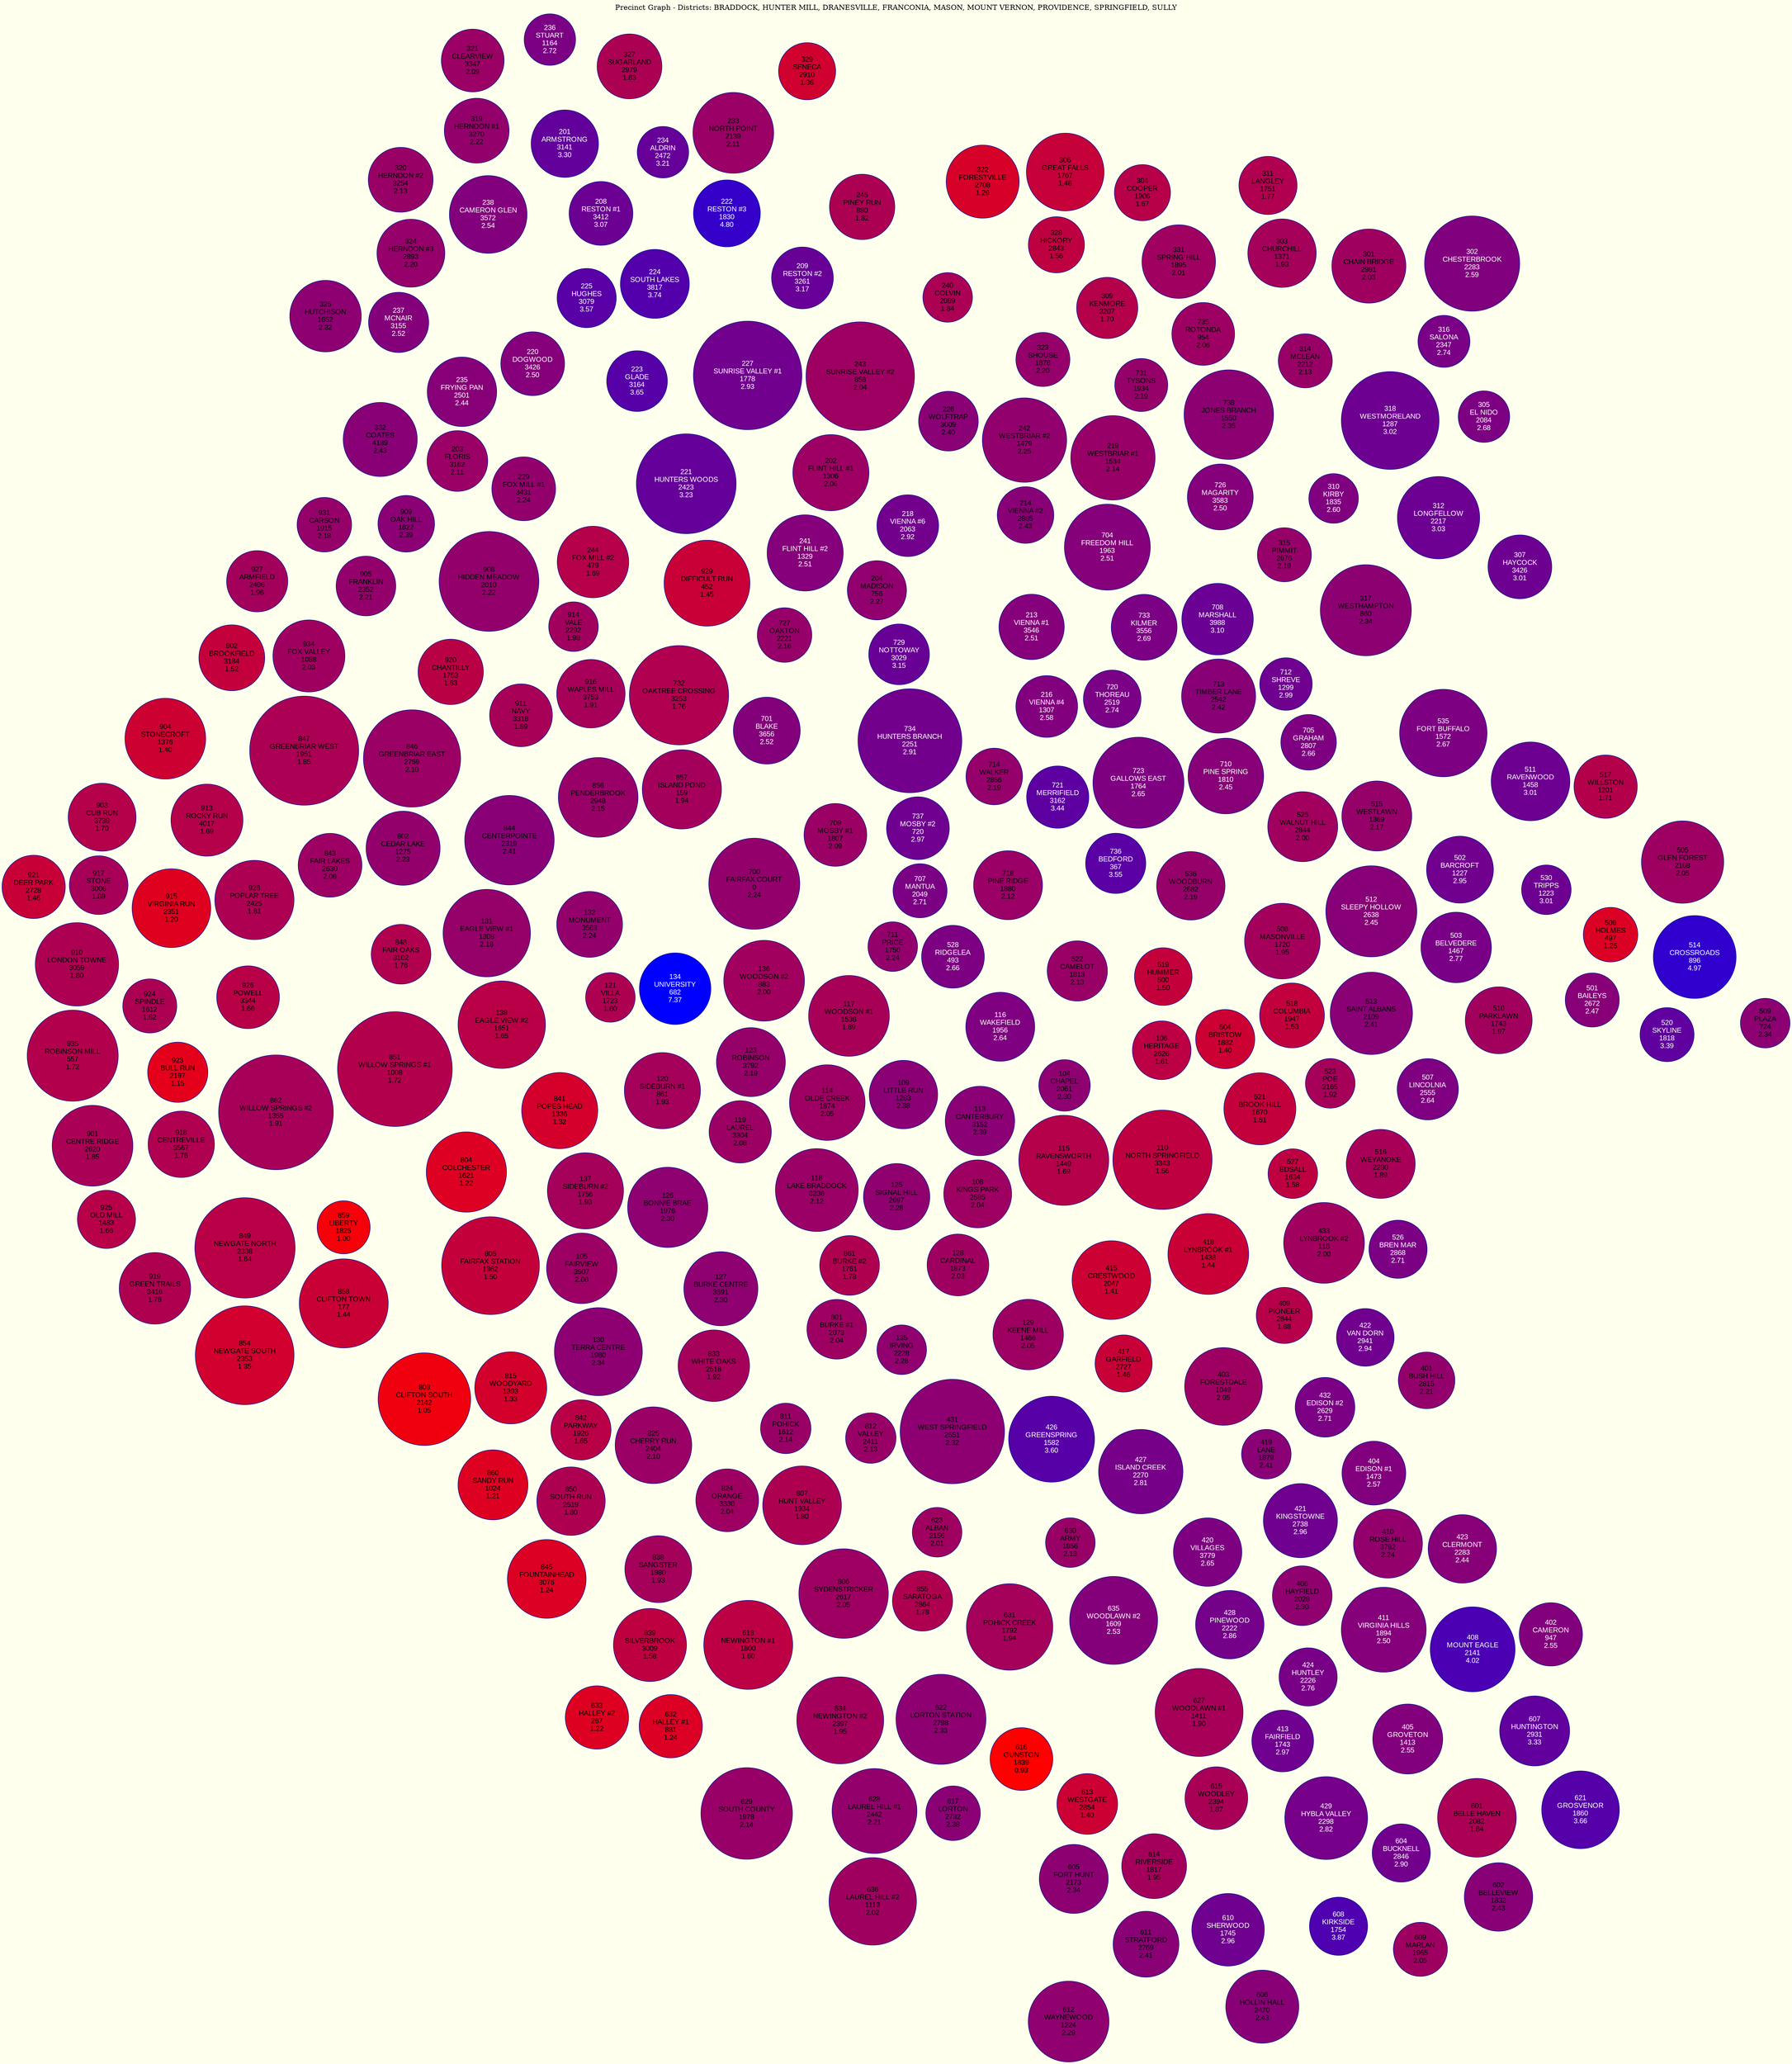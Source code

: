 strict graph G {
	graph [bb="0,0,3396.6,4077.5",
		beautify=true,
		bgcolor="#FFFFED",
		label="Precinct Graph - Districts: BRADDOCK, HUNTER MILL, DRANESVILLE, FRANCONIA, MASON, MOUNT VERNON, PROVIDENCE, SPRINGFIELD, SULLY",
		labelloc=t,
		layout=sfdp,
		lheight=0.21,
		lp="1698.3,4066",
		lwidth=15.18,
		model=subset,
		overlap=false,
		rotation=115,
		smoothing=triangle,
		splines=none
	];
	node [color=darkblue,
		fontname=Arial,
		label="\N",
		shape=circle,
		style=filled
	];
	edge [color="#666666"];
	subgraph BRADDOCK {
		graph [color=blue,
			label="District BRADDOCK"
		];
		104	[fillcolor="#8f0070",
			fontcolor=black,
			height=1.3889,
			label="104\nCHAPEL\n2061\n2.30",
			pos="1562.2,2142.9",
			width=1.3889];
		106	[fillcolor="#bc0043",
			fontcolor=black,
			height=1.5833,
			label="106\nHERITAGE\n2626\n1.61",
			pos="1683.4,2315.8",
			width=1.5833];
		104 -- 106;
		108	[fillcolor="#9e0061",
			fontcolor=black,
			height=1.8333,
			label="108\nKINGS PARK\n2585\n2.04",
			pos="1228.5,2220",
			width=1.8333];
		104 -- 108;
		113	[fillcolor="#8b0074",
			fontcolor=black,
			height=1.875,
			label="113\nCANTERBURY\n3152\n2.39",
			pos="1356.8,2078.4",
			width=1.875];
		104 -- 113;
		115	[fillcolor="#b5004a",
			fontcolor=black,
			height=2.4306,
			label="115\nRAVENSWORTH\n1449\n1.69",
			pos="1390.1,2293.3",
			width=2.4306];
		104 -- 115;
		116	[fillcolor="#7f0080",
			fontcolor=white,
			height=1.8611,
			label="116\nWAKEFIELD\n1956\n2.64",
			pos="1540.8,2017.3",
			width=1.8611];
		104 -- 116;
		522	[fillcolor="#990066",
			fontcolor=black,
			height=1.625,
			label="522\nCAMELOT\n1813\n2.13",
			pos="1729.9,2062.5",
			width=1.625];
		104 -- 522;
		110	[fillcolor="#bf0040",
			fontcolor=black,
			height=2.6806,
			label="110\nNORTH SPRINGFIELD\n3343\n1.56",
			pos="1563.6,2485.4",
			width=2.6806];
		106 -- 110;
		504	[fillcolor="#cc0033",
			fontcolor=black,
			height=1.5972,
			label="504\nBRISTOW\n1882\n1.40",
			pos="1807.3,2424.1",
			width=1.5972];
		106 -- 504;
		519	[fillcolor="#c4003b",
			fontcolor=black,
			height=1.5556,
			label="519\nHUMMER\n500\n1.50",
			pos="1838.4,2237.9",
			width=1.5556];
		106 -- 519;
		521	[fillcolor="#c3003c",
			fontcolor=black,
			height=1.9444,
			label="521\nBROOK HILL\n1670\n1.51",
			pos="1739.2,2560",
			width=1.9444];
		106 -- 521;
		108 -- 113;
		108 -- 115;
		125	[fillcolor="#90006f",
			fontcolor=black,
			height=1.7917,
			label="125\nSIGNAL HILL\n2697\n2.28",
			pos="1156,2053.3",
			width=1.7917];
		108 -- 125;
		128	[fillcolor="#9f0060",
			fontcolor=black,
			height=1.6667,
			label="128\nCARDINAL\n1873\n2.03",
			pos="1094.4,2323.7",
			width=1.6667];
		108 -- 128;
		113 -- 116;
		113 -- 125;
		116 -- 522;
		117	[fillcolor="#a80057",
			fontcolor=black,
			height=2.1806,
			label="117\nWOODSON #1\n1536\n1.89",
			pos="1449.6,1783.3",
			width=2.1806];
		116 -- 117;
		528	[fillcolor="#7d0082",
			fontcolor=white,
			height=1.6944,
			label="528\nRIDGELEA\n493\n2.66",
			pos="1669.2,1881.2",
			width=1.6944];
		116 -- 528;
		110 -- 115;
		110 -- 521;
		415	[fillcolor="#cc0033",
			fontcolor=black,
			height=2.125,
			label="415\nCRESTWOOD\n2047\n1.41",
			pos="1250.8,2482.4",
			width=2.125];
		110 -- 415;
		418	[fillcolor="#c90036",
			fontcolor=black,
			height=2.1806,
			label="418\nLYNBROOK #1\n1438\n1.44",
			pos="1526.2,2668.4",
			width=2.1806];
		110 -- 418;
		527	[fillcolor="#be0041",
			fontcolor=black,
			height=1.3356,
			label="527\nEDSALL\n1634\n1.58",
			pos="1691.1,2686.2",
			width=1.3356];
		110 -- 527;
		861	[fillcolor="#af0050",
			fontcolor=black,
			height=1.6111,
			label="861\nBURKE #2\n1761\n1.78",
			pos="994.92,2083.7",
			width=1.6111];
		125 -- 861;
		128 -- 861;
		128 -- 415;
		129	[fillcolor="#9e0061",
			fontcolor=black,
			height=1.9028,
			label="129\nKEENE MILL\n1466\n2.05",
			pos="1097.6,2461.3",
			width=1.9028];
		128 -- 129;
		135	[fillcolor="#91006e",
			fontcolor=black,
			height=1.3356,
			label="135\nIRVING\n2228\n2.28",
			pos="949.43,2391.4",
			width=1.3356];
		128 -- 135;
		801	[fillcolor="#9e0061",
			fontcolor=black,
			height=1.6111,
			label="801\nBURKE #1\n2073\n2.04",
			pos="906.52,2261.5",
			width=1.6111];
		128 -- 801;
		117 -- 528;
		123	[fillcolor="#960069",
			fontcolor=black,
			height=1.8611,
			label="123\nROBINSON\n3792\n2.19",
			pos="1277.3,1608.6",
			width=1.8611];
		117 -- 123;
		700	[fillcolor="#93006c",
			fontcolor=black,
			height=2.4583,
			label="700\nFAIRFAX COURT\n0\n2.24",
			pos="1546.5,1442.7",
			width=2.4583];
		117 -- 700;
		136	[fillcolor="#a1005e",
			fontcolor=black,
			height=2.1806,
			label="136\nWOODSON #2\n883\n2.00",
			pos="1431.9,1618",
			width=2.1806];
		117 -- 136;
		711	[fillcolor="#93006c",
			fontcolor=black,
			height=1.3356,
			label="711\nPRICE\n1750\n2.24",
			pos="1584.3,1743.8",
			width=1.3356];
		117 -- 711;
		105	[fillcolor="#9c0063",
			fontcolor=black,
			height=1.9028,
			label="105\nFAIRVIEW\n3907\n2.08",
			pos="788.47,1700.8",
			width=1.9028];
		126	[fillcolor="#8f0070",
			fontcolor=black,
			height=2.1667,
			label="126\nBONNIE BRAE\n1976\n2.30",
			pos="943.07,1752.6",
			width=2.1667];
		105 -- 126;
		127	[fillcolor="#8f0070",
			fontcolor=black,
			height=2,
			label="127\nBURKE CENTRE\n3591\n2.30",
			pos="886.04,1910.8",
			width=2];
		105 -- 127;
		130	[fillcolor="#8e0071",
			fontcolor=black,
			height=2.375,
			label="130\nTERRA CENTRE\n1980\n2.34",
			pos="674.43,1862.9",
			width=2.375];
		105 -- 130;
		137	[fillcolor="#a5005a",
			fontcolor=black,
			height=2.0556,
			label="137\nSIDEBURN #2\n1756\n1.93",
			pos="906.95,1550.1",
			width=2.0556];
		105 -- 137;
		805	[fillcolor="#c4003b",
			fontcolor=black,
			height=2.6389,
			label="805\nFAIRFAX STATION\n1362\n1.50",
			pos="708.61,1529",
			width=2.6389];
		105 -- 805;
		815	[fillcolor="#d3002c",
			fontcolor=black,
			height=1.9444,
			label="815\nWOODYARD\n1393\n1.33",
			pos="507,1739.5",
			width=1.9444];
		105 -- 815;
		126 -- 137;
		127 -- 130;
		127 -- 861;
		833	[fillcolor="#a5005a",
			fontcolor=black,
			height=1.9306,
			label="833\nWHITE OAKS\n2518\n1.92",
			pos="736.5,2060.4",
			width=1.9306];
		127 -- 833;
		130 -- 815;
		842	[fillcolor="#b90046",
			fontcolor=black,
			height=1.625,
			label="842\nPARKWAY\n1926\n1.65",
			pos="498.47,1889.1",
			width=1.625];
		130 -- 842;
		841	[fillcolor="#d4002b",
			fontcolor=black,
			height=2.0556,
			label="841\nPOPES HEAD\n1336\n1.32",
			pos="964.15,1394.1",
			width=2.0556];
		137 -- 841;
		129 -- 415;
		129 -- 135;
		431	[fillcolor="#8e0071",
			fontcolor=black,
			height=2.8194,
			label="431\nWEST SPRINGFIELD\n2551\n2.32",
			pos="919.51,2573.1",
			width=2.8194];
		129 -- 431;
		135 -- 431;
		812	[fillcolor="#990066",
			fontcolor=black,
			height=1.3611,
			label="812\nVALLEY\n2411\n2.13",
			pos="799.36,2414.5",
			width=1.3611];
		135 -- 812;
		109	[fillcolor="#8b0074",
			fontcolor=black,
			height=1.8472,
			label="109\nLITTLE RUN\n1283\n2.38",
			pos="1331.8,1936.4",
			width=1.8472];
		109 -- 113;
		109 -- 116;
		109 -- 117;
		114	[fillcolor="#9d0062",
			fontcolor=black,
			height=2.0417,
			label="114\nOLDE CREEK\n1874\n2.05",
			pos="1271.7,1770.5",
			width=2.0417];
		109 -- 114;
		118	[fillcolor="#9a0065",
			fontcolor=black,
			height=2.2361,
			label="118\nLAKE BRADDOCK\n3236\n2.12",
			pos="1109.7,1900.2",
			width=2.2361];
		109 -- 118;
		114 -- 117;
		114 -- 118;
		114 -- 123;
		118 -- 125;
		118 -- 126;
		118 -- 127;
		118 -- 861;
		118 -- 123;
		119	[fillcolor="#9c0063",
			fontcolor=black,
			height=1.6806,
			label="119\nLAUREL\n3304\n2.08",
			pos="1092.5,1700.3",
			width=1.6806];
		118 -- 119;
		123 -- 136;
		134	[fillcolor="#0000ff",
			fontcolor=white,
			height=1.9306,
			label="134\nUNIVERSITY\n682\n7.37",
			pos="1319.3,1461.8",
			width=1.9306];
		123 -- 134;
		136 -- 700;
		119 -- 126;
		119 -- 123;
		120	[fillcolor="#a5005a",
			fontcolor=black,
			height=2.0556,
			label="120\nSIDEBURN #1\n861\n1.93",
			pos="1127.3,1539.8",
			width=2.0556];
		119 -- 120;
		134 -- 700;
		134 -- 136;
		120 -- 126;
		120 -- 137;
		120 -- 841;
		120 -- 123;
		120 -- 134;
		121	[fillcolor="#ae0051",
			fontcolor=black,
			height=1.3356,
			label="121\nVILLA\n1723\n1.80",
			pos="1247.2,1276.9",
			width=1.3356];
		121 -- 700;
		121 -- 134;
		132	[fillcolor="#93006c",
			fontcolor=black,
			height=1.7778,
			label="132\nMONUMENT\n3583\n2.24",
			pos="1335.9,1150.1",
			width=1.7778];
		121 -- 132;
		138	[fillcolor="#b90046",
			fontcolor=black,
			height=2.3611,
			label="138\nEAGLE VIEW #2\n1651\n1.65",
			pos="996.31,1227",
			width=2.3611];
		121 -- 138;
		132 -- 700;
		132 -- 138;
		848	[fillcolor="#b1004e",
			fontcolor=black,
			height=1.6111,
			label="848\nFAIR OAKS\n3102\n1.76",
			pos="999.86,947.03",
			width=1.6111];
		132 -- 848;
		844	[fillcolor="#890076",
			fontcolor=black,
			height=2.4167,
			label="844\nCENTERPOINTE\n2319\n2.41",
			pos="1354.5,936.28",
			width=2.4167];
		132 -- 844;
		856	[fillcolor="#980067",
			fontcolor=black,
			height=2.1528,
			label="856\nPENDERBROOK\n2948\n2.15",
			pos="1529.1,1090.7",
			width=2.1528];
		132 -- 856;
		138 -- 848;
		804	[fillcolor="#dd0022",
			fontcolor=black,
			height=2.1667,
			label="804\nCOLCHESTER\n1621\n1.22",
			pos="769.19,1347.7",
			width=2.1667];
		138 -- 804;
		851	[fillcolor="#b3004c",
			fontcolor=black,
			height=3.0972,
			label="851\nWILLOW SPRINGS #1\n1008\n1.72",
			pos="791.81,1150",
			width=3.0972];
		138 -- 851;
		131	[fillcolor="#960069",
			fontcolor=black,
			height=2.3611,
			label="131\nEAGLE VIEW #1\n1308\n2.18",
			pos="1174,1048.8",
			width=2.3611];
		131 -- 132;
		131 -- 138;
		131 -- 848;
	}
	subgraph HUNTERMILL {
		graph [color=blue,
			label="District HUNTER MILL"
		];
		201	[fillcolor="#63009c",
			fontcolor=white,
			height=1.8194,
			label="201\nARMSTRONG\n3141\n3.30",
			pos="2426.9,324.07",
			width=1.8194];
		233	[fillcolor="#9a0065",
			fontcolor=black,
			height=2.1806,
			label="233\nNORTH POINT\n2139\n2.11",
			pos="2597.4,606.83",
			width=2.1806];
		201 -- 233;
		234	[fillcolor="#660099",
			fontcolor=white,
			height=1.3889,
			label="234\nALDRIN\n2472\n3.21",
			pos="2459.6,480.12",
			width=1.3889];
		201 -- 234;
		236	[fillcolor="#7b0084",
			fontcolor=white,
			height=1.3889,
			label="236\nSTUART\n1164\n2.72",
			pos="2553.4,174.73",
			width=1.3889];
		201 -- 236;
		238	[fillcolor="#83007c",
			fontcolor=white,
			height=2.0972,
			label="238\nCAMERON GLEN\n3572\n2.54",
			pos="2194.4,325.33",
			width=2.0972];
		201 -- 238;
		327	[fillcolor="#ac0053",
			fontcolor=black,
			height=1.75,
			label="327\nSUGARLAND\n2979\n1.83",
			pos="2563.8,333.29",
			width=1.75];
		201 -- 327;
		233 -- 234;
		233 -- 327;
		245	[fillcolor="#ac0053",
			fontcolor=black,
			height=1.7639,
			label="245\nPINEY RUN\n880\n1.82",
			pos="2662.4,819.07",
			width=1.7639];
		233 -- 245;
		329	[fillcolor="#d0002f",
			fontcolor=black,
			height=1.5417,
			label="329\nSENECA\n2910\n1.36",
			pos="2739.4,691.97",
			width=1.5417];
		233 -- 329;
		208	[fillcolor="#6c0093",
			fontcolor=white,
			height=1.7222,
			label="208\nRESTON #1\n3412\n3.07",
			pos="2310.8,509.4",
			width=1.7222];
		234 -- 208;
		236 -- 327;
		319	[fillcolor="#94006b",
			fontcolor=black,
			height=1.75,
			label="319\nHERNDON #1\n3270\n2.22",
			pos="2300.7,177.3",
			width=1.75];
		236 -- 319;
		324	[fillcolor="#95006a",
			fontcolor=black,
			height=1.8333,
			label="324\nHERNDON #3\n2893\n2.20",
			pos="2029.4,191.9",
			width=1.8333];
		238 -- 324;
		245 -- 329;
		240	[fillcolor="#ab0054",
			fontcolor=black,
			height=1.3356,
			label="240\nCOLVIN\n2089\n1.84",
			pos="2670.8,1003.1",
			width=1.3356];
		245 -- 240;
		322	[fillcolor="#d60029",
			fontcolor=black,
			height=1.9722,
			label="322\nFORESTVILLE\n2708\n1.29",
			pos="2827.7,883.42",
			width=1.9722];
		245 -- 322;
		208 -- 238;
		209	[fillcolor="#680097",
			fontcolor=white,
			height=1.6667,
			label="209\nRESTON #2\n3261\n3.17",
			pos="2441.5,757.12",
			width=1.6667];
		208 -- 209;
		222	[fillcolor="#3500ca",
			fontcolor=white,
			height=1.8056,
			label="222\nRESTON #3\n1830\n4.80",
			pos="2445.9,619.96",
			width=1.8056];
		208 -- 222;
		224	[fillcolor="#5300ac",
			fontcolor=white,
			height=1.8611,
			label="224\nSOUTH LAKES\n3817\n3.74",
			pos="2287.2,646.57",
			width=1.8611];
		208 -- 224;
		202	[fillcolor="#9d0062",
			fontcolor=black,
			height=2.0556,
			label="202\nFLINT HILL #1\n1306\n2.06",
			pos="2266.7,1052.6",
			width=2.0556];
		218	[fillcolor="#72008d",
			fontcolor=white,
			height=1.6667,
			label="218\nVIENNA #6\n2063\n2.92",
			pos="2268.1,1312.9",
			width=1.6667];
		202 -- 218;
		221	[fillcolor="#65009a",
			fontcolor=white,
			height=2.6944,
			label="221\nHUNTERS WOODS\n2423\n3.23",
			pos="2048.6,811.1",
			width=2.6944];
		202 -- 221;
		226	[fillcolor="#8a0075",
			fontcolor=black,
			height=1.6111,
			label="226\nWOLFTRAP\n3009\n2.40",
			pos="2450.7,1123.2",
			width=1.6111];
		202 -- 226;
		241	[fillcolor="#85007a",
			fontcolor=white,
			height=2.0556,
			label="241\nFLINT HILL #2\n1329\n2.51",
			pos="2103.8,1094.4",
			width=2.0556];
		202 -- 241;
		243	[fillcolor="#9e0061",
			fontcolor=black,
			height=2.9306,
			label="243\nSUNRISE VALLEY #2\n858\n2.04",
			pos="2478.4,951.55",
			width=2.9306];
		202 -- 243;
		218 -- 241;
		229	[fillcolor="#93006c",
			fontcolor=black,
			height=1.7222,
			label="229\nFOX MILL #1\n3431\n2.24",
			pos="1902.6,603.58",
			width=1.7222];
		221 -- 229;
		227	[fillcolor="#71008e",
			fontcolor=white,
			height=2.9306,
			label="227\nSUNRISE VALLEY #1\n1778\n2.93",
			pos="2259.3,827.19",
			width=2.9306];
		221 -- 227;
		223	[fillcolor="#5700a8",
			fontcolor=white,
			height=1.6389,
			label="223\nGLADE\n3164\n3.65",
			pos="2110.9,645.93",
			width=1.6389];
		221 -- 223;
		244	[fillcolor="#b60049",
			fontcolor=black,
			height=1.9306,
			label="244\nFOX MILL #2\n479\n1.69",
			pos="1873.3,743.21",
			width=1.9306];
		221 -- 244;
		914	[fillcolor="#a2005d",
			fontcolor=black,
			height=1.3356,
			label="914\nVALE\n2292\n1.98",
			pos="1747.7,834.13",
			width=1.3356];
		221 -- 914;
		929	[fillcolor="#c80037",
			fontcolor=black,
			height=2.3194,
			label="929\nDIFFICULT RUN\n452\n1.45",
			pos="1938.1,1000.2",
			width=2.3194];
		221 -- 929;
		226 -- 243;
		226 -- 240;
		242	[fillcolor="#92006d",
			fontcolor=black,
			height=2.2778,
			label="242\nWESTBRIAR #2\n1479\n2.25",
			pos="2536.3,1271.2",
			width=2.2778];
		226 -- 242;
		241 -- 929;
		727	[fillcolor="#970068",
			fontcolor=black,
			height=1.4722,
			label="727\nOAKTON\n2221\n2.16",
			pos="1966.6,1198.2",
			width=1.4722];
		241 -- 727;
		229 -- 244;
		220	[fillcolor="#85007a",
			fontcolor=white,
			height=1.7222,
			label="220\nDOGWOOD\n3426\n2.50",
			pos="2034.6,503.07",
			width=1.7222];
		229 -- 220;
		908	[fillcolor="#94006b",
			fontcolor=black,
			height=2.6944,
			label="908\nHIDDEN MEADOW\n2010\n2.22",
			pos="1693.9,657.54",
			width=2.6944];
		229 -- 908;
		227 -- 243;
		223 -- 227;
		223 -- 224;
		225	[fillcolor="#5900a6",
			fontcolor=white,
			height=1.5972,
			label="225\nHUGHES\n3079\n3.57",
			pos="2162.2,514",
			width=1.5972];
		223 -- 225;
		244 -- 914;
		240 -- 243;
		309	[fillcolor="#b5004a",
			fontcolor=black,
			height=1.6528,
			label="309\nKENMORE\n3207\n1.70",
			pos="2826.8,1300.8",
			width=1.6528];
		240 -- 309;
		323	[fillcolor="#95006a",
			fontcolor=black,
			height=1.4583,
			label="323\nSHOUSE\n1878\n2.20",
			pos="2704.5,1199.2",
			width=1.4583];
		240 -- 323;
		328	[fillcolor="#bf0040",
			fontcolor=black,
			height=1.5139,
			label="328\nHICKORY\n2843\n1.56",
			pos="2851,1102.5",
			width=1.5139];
		240 -- 328;
		242 -- 323;
		203	[fillcolor="#9a0065",
			fontcolor=black,
			height=1.6389,
			label="203\nFLORIS\n3162\n2.11",
			pos="1771.5,493.46",
			width=1.6389];
		203 -- 229;
		235	[fillcolor="#880077",
			fontcolor=white,
			height=1.875,
			label="235\nFRYING PAN\n2501\n2.44",
			pos="1906.2,362.12",
			width=1.875];
		203 -- 235;
		332	[fillcolor="#890076",
			fontcolor=black,
			height=2,
			label="332\nCOATES\n4189\n2.43",
			pos="1754.7,219.21",
			width=2];
		203 -- 332;
		909	[fillcolor="#8b0074",
			fontcolor=black,
			height=1.5278,
			label="909\nOAK HILL\n1822\n2.39",
			pos="1733.7,363.8",
			width=1.5278];
		203 -- 909;
		931	[fillcolor="#960069",
			fontcolor=black,
			height=1.4722,
			label="931\nCARSON\n1915\n2.18",
			pos="1616.2,238.06",
			width=1.4722];
		203 -- 931;
		235 -- 324;
		235 -- 332;
		237	[fillcolor="#84007b",
			fontcolor=white,
			height=1.625,
			label="237\nMCNAIR\n3155\n2.52",
			pos="1896.8,228.1",
			width=1.625];
		235 -- 237;
		220 -- 238;
		220 -- 208;
		220 -- 324;
		220 -- 221;
		220 -- 223;
		220 -- 203;
		220 -- 235;
		220 -- 237;
		220 -- 225;
		237 -- 324;
		237 -- 332;
		204	[fillcolor="#91006e",
			fontcolor=black,
			height=1.5972,
			label="204\nMADISON\n756\n2.27",
			pos="2142.6,1235.1",
			width=1.5972];
		204 -- 218;
		204 -- 241;
		204 -- 727;
		729	[fillcolor="#690096",
			fontcolor=white,
			height=1.6389,
			label="729\nNOTTOWAY\n3029\n3.15",
			pos="2078.6,1359.9",
			width=1.6389];
		204 -- 729;
		209 -- 233;
		209 -- 245;
		209 -- 227;
		209 -- 240;
		209 -- 222;
		209 -- 224;
		222 -- 234;
		224 -- 227;
		224 -- 220;
		224 -- 225;
		213	[fillcolor="#85007a",
			fontcolor=white,
			height=1.7639,
			label="213\nVIENNA #1\n3546\n2.51",
			pos="2227.6,1570.3",
			width=1.7639];
		213 -- 218;
		214	[fillcolor="#890076",
			fontcolor=black,
			height=1.5278,
			label="214\nVIENNA #2\n2885\n2.43",
			pos="2391.2,1375.1",
			width=1.5278];
		213 -- 214;
		216	[fillcolor="#82007d",
			fontcolor=white,
			height=1.6667,
			label="216\nVIENNA #4\n1307\n2.58",
			pos="2141.2,1704.3",
			width=1.6667];
		213 -- 216;
		704	[fillcolor="#85007a",
			fontcolor=white,
			height=2.3194,
			label="704\nFREEDOM HILL\n1963\n2.51",
			pos="2464.7,1618.1",
			width=2.3194];
		213 -- 704;
		720	[fillcolor="#7a0085",
			fontcolor=white,
			height=1.5556,
			label="720\nTHOREAU\n2519\n2.74",
			pos="2254.9,1832",
			width=1.5556];
		213 -- 720;
		733	[fillcolor="#7c0083",
			fontcolor=white,
			height=1.7778,
			label="733\nKILMER\n3556\n2.69",
			pos="2383.1,1774.5",
			width=1.7778];
		213 -- 733;
		214 -- 202;
		214 -- 218;
		214 -- 226;
		214 -- 242;
		219	[fillcolor="#980067",
			fontcolor=black,
			height=2.2778,
			label="219\nWESTBRIAR #1\n1534\n2.14",
			pos="2576.5,1443.2",
			width=2.2778];
		214 -- 219;
		216 -- 720;
		714	[fillcolor="#95006a",
			fontcolor=black,
			height=1.5278,
			label="714\nWALKER\n2856\n2.19",
			pos="1991,1730.6",
			width=1.5278];
		216 -- 714;
		219 -- 242;
		219 -- 704;
		731	[fillcolor="#960069",
			fontcolor=black,
			height=1.4306,
			label="731\nTYSONS\n1934\n2.19",
			pos="2682,1584.8",
			width=1.4306];
		219 -- 731;
	}
	subgraph DRANESVILLE {
		graph [color=blue,
			label="District DRANESVILLE"
		];
		201;
		327;
		201 -- 327;
		233;
		233 -- 327;
		329;
		233 -- 329;
		236;
		236 -- 327;
		319;
		236 -- 319;
		238;
		324;
		238 -- 324;
		327 -- 329;
		245;
		245 -- 329;
		322;
		245 -- 322;
		319 -- 327;
		319 -- 324;
		320	[fillcolor="#990066",
			fontcolor=black,
			height=1.75,
			label="320\nHERNDON #2\n3254\n2.13",
			pos="2166.5,79.062",
			width=1.75];
		319 -- 320;
		321	[fillcolor="#9b0064",
			fontcolor=black,
			height=1.6944,
			label="321\nCLEARVIEW\n3347\n2.09",
			pos="2432.9,87.532",
			width=1.6944];
		319 -- 321;
		332;
		324 -- 332;
		325	[fillcolor="#8e0071",
			fontcolor=black,
			height=1.9306,
			label="325\nHUTCHISON\n1652\n2.32",
			pos="1867.7,69.5",
			width=1.9306];
		324 -- 325;
		240;
		309;
		240 -- 309;
		323;
		240 -- 323;
		328;
		240 -- 328;
		242;
		242 -- 323;
		203;
		203 -- 332;
		235;
		235 -- 332;
		927	[fillcolor="#a3005c",
			fontcolor=black,
			height=1.6528,
			label="927\nARMFIELD\n2406\n1.96",
			pos="1492,221.04",
			width=1.6528];
		332 -- 927;
		220;
		220 -- 324;
		237;
		237 -- 324;
		237 -- 332;
		309 -- 323;
		309 -- 328;
		731;
		309 -- 731;
		331	[fillcolor="#a0005f",
			fontcolor=black,
			height=1.9861,
			label="331\nSPRING HILL\n1895\n2.01",
			pos="2984.2,1431",
			width=1.9861];
		309 -- 331;
		219;
		323 -- 219;
		322 -- 329;
		322 -- 328;
		325 -- 332;
		320 -- 324;
		320 -- 325;
		320 -- 321;
		321 -- 327;
		738	[fillcolor="#8d0072",
			fontcolor=black,
			height=2.4167,
			label="738\nJONES BRANCH\n1550\n2.35",
			pos="2827.7,1731.4",
			width=2.4167];
		331 -- 738;
		301	[fillcolor="#9f0060",
			fontcolor=black,
			height=2,
			label="301\nCHAIN BRIDGE\n2981\n2.03",
			pos="3176,1710.3",
			width=2];
		302	[fillcolor="#81007e",
			fontcolor=white,
			height=2.5694,
			label="302\nCHESTERBROOK\n2283\n2.59",
			pos="3304.1,1884.8",
			width=2.5694];
		301 -- 302;
		303	[fillcolor="#a5005a",
			fontcolor=black,
			height=1.8472,
			label="303\nCHURCHILL\n1371\n1.93",
			pos="3131.5,1562.1",
			width=1.8472];
		301 -- 303;
		311	[fillcolor="#b0004f",
			fontcolor=black,
			height=1.5694,
			label="311\nLANGLEY\n1751\n1.77",
			pos="3262.5,1445.5",
			width=1.5694];
		301 -- 311;
		314	[fillcolor="#990066",
			fontcolor=black,
			height=1.4583,
			label="314\nMCLEAN\n2212\n2.13",
			pos="2979.4,1760.8",
			width=1.4583];
		301 -- 314;
		316	[fillcolor="#7a0085",
			fontcolor=white,
			height=1.4028,
			label="316\nSALONA\n2347\n2.74",
			pos="3152.9,1920.5",
			width=1.4028];
		301 -- 316;
		302 -- 316;
		305	[fillcolor="#7d0082",
			fontcolor=white,
			height=1.3889,
			label="305\nEL NIDO\n2084\n2.68",
			pos="3102.7,2074.6",
			width=1.3889];
		302 -- 305;
		303 -- 311;
		303 -- 314;
		304	[fillcolor="#b70048",
			fontcolor=black,
			height=1.5139,
			label="304\nCOOPER\n1906\n1.67",
			pos="3033,1282.8",
			width=1.5139];
		303 -- 304;
		314 -- 331;
		318	[fillcolor="#6e0091",
			fontcolor=white,
			height=2.6389,
			label="318\nWESTMORELAND\n1287\n3.02",
			pos="2999.4,1921.4",
			width=2.6389];
		314 -- 318;
		726	[fillcolor="#85007a",
			fontcolor=white,
			height=1.7778,
			label="726\nMAGARITY\n3583\n2.50",
			pos="2632.7,1770.5",
			width=1.7778];
		314 -- 726;
		316 -- 318;
		305 -- 316;
		305 -- 318;
		307	[fillcolor="#6e0091",
			fontcolor=white,
			height=1.7222,
			label="307\nHAYCOCK\n3426\n3.01",
			pos="2862.9,2256.2",
			width=1.7222];
		305 -- 307;
		312	[fillcolor="#6d0092",
			fontcolor=white,
			height=2.2222,
			label="312\nLONGFELLOW\n2217\n3.03",
			pos="2862.1,2104.5",
			width=2.2222];
		305 -- 312;
		304 -- 309;
		304 -- 328;
		304 -- 331;
		304 -- 311;
		306	[fillcolor="#c60039",
			fontcolor=black,
			height=2.0972,
			label="306\nGREAT FALLS\n1767\n1.48",
			pos="2989.4,1035.2",
			width=2.0972];
		304 -- 306;
		307 -- 312;
		317	[fillcolor="#8d0072",
			fontcolor=black,
			height=2.4583,
			label="317\nWESTHAMPTON\n860\n2.34",
			pos="2682.4,2076.9",
			width=2.4583];
		307 -- 317;
		312 -- 318;
		312 -- 317;
		306 -- 328;
		306 -- 322;
		708	[fillcolor="#6b0094",
			fontcolor=white,
			height=1.9306,
			label="708\nMARSHALL\n3988\n3.10",
			pos="2511.5,1916.7",
			width=1.9306];
		317 -- 708;
		310	[fillcolor="#80007f",
			fontcolor=white,
			height=1.3356,
			label="310\nKIRBY\n1835\n2.60",
			pos="2820.4,1902.9",
			width=1.3356];
		310 -- 314;
		310 -- 318;
		310 -- 312;
		315	[fillcolor="#960069",
			fontcolor=black,
			height=1.4583,
			label="315\nPIMMIT\n2676\n2.19",
			pos="2641.7,1907.8",
			width=1.4583];
		310 -- 315;
		315 -- 726;
		315 -- 317;
		315 -- 708;
	}
	subgraph FRANCONIA {
		graph [color=blue,
			label="District FRANCONIA"
		];
		110;
		415;
		110 -- 415;
		128;
		128 -- 415;
		418;
		415 -- 418;
		417	[fillcolor="#c70038",
			fontcolor=black,
			height=1.5417,
			label="417\nGARFIELD\n2727\n1.46",
			pos="1194.2,2693",
			width=1.5417];
		415 -- 417;
		433	[fillcolor="#a1005e",
			fontcolor=black,
			height=2.1806,
			label="433\nLYNBROOK #2\n118\n2.00",
			pos="1661.8,2863.3",
			width=2.1806];
		418 -- 433;
		527;
		129;
		129 -- 415;
		431;
		129 -- 431;
		135;
		135 -- 431;
		812;
		431 -- 812;
		623	[fillcolor="#a0005f",
			fontcolor=black,
			height=1.3356,
			label="623\nALBAN\n2156\n2.01",
			pos="772.52,2762.8",
			width=1.3356];
		431 -- 623;
		855	[fillcolor="#af0050",
			fontcolor=black,
			height=1.625,
			label="855\nSARATOGA\n2864\n1.78",
			pos="677.02,2648.1",
			width=1.625];
		431 -- 855;
		417 -- 418;
		417 -- 431;
		417 -- 623;
		426	[fillcolor="#5800a7",
			fontcolor=white,
			height=2.3194,
			label="426\nGREENSPRING\n1582\n3.60",
			pos="1026.1,2766.1",
			width=2.3194];
		417 -- 426;
		427	[fillcolor="#770088",
			fontcolor=white,
			height=2.2778,
			label="427\nISLAND CREEK\n2270\n2.81",
			pos="1205.8,2879.9",
			width=2.2778];
		417 -- 427;
		630	[fillcolor="#990066",
			fontcolor=black,
			height=1.3356,
			label="630\nARMY\n1856\n2.13",
			pos="1000.3,2905.7",
			width=1.3356];
		417 -- 630;
		433 -- 527;
		401	[fillcolor="#94006b",
			fontcolor=black,
			height=1.5278,
			label="401\nBUSH HILL\n2815\n2.21",
			pos="1643.3,3154",
			width=1.5278];
		410	[fillcolor="#93006c",
			fontcolor=black,
			height=1.8611,
			label="410\nROSE HILL\n3792\n2.24",
			pos="1446.7,3265.4",
			width=1.8611];
		401 -- 410;
		422	[fillcolor="#71008e",
			fontcolor=white,
			height=1.5556,
			label="422\nVAN DORN\n2941\n2.94",
			pos="1630.5,3005.8",
			width=1.5556];
		401 -- 422;
		423	[fillcolor="#880077",
			fontcolor=white,
			height=1.8472,
			label="423\nCLERMONT\n2283\n2.44",
			pos="1558.5,3438.4",
			width=1.8472];
		401 -- 423;
		526	[fillcolor="#7b0084",
			fontcolor=white,
			height=1.5694,
			label="526\nBREN MAR\n2868\n2.71",
			pos="1805.4,2999.2",
			width=1.5694];
		401 -- 526;
		410 -- 423;
		420	[fillcolor="#7e0081",
			fontcolor=white,
			height=1.8472,
			label="420\nVILLAGES\n3779\n2.65",
			pos="1208.5,3064.4",
			width=1.8472];
		410 -- 420;
		411	[fillcolor="#85007a",
			fontcolor=white,
			height=2.2917,
			label="411\nVIRGINIA HILLS\n1894\n2.50",
			pos="1340.9,3423",
			width=2.2917];
		410 -- 411;
		432	[fillcolor="#7b0084",
			fontcolor=white,
			height=1.6111,
			label="432\nEDISON #2\n2629\n2.71",
			pos="1502.1,2995.8",
			width=1.6111];
		422 -- 432;
		408	[fillcolor="#4b00b4",
			fontcolor=white,
			height=2.2917,
			label="408\nMOUNT EAGLE\n2141\n4.02",
			pos="1414.7,3596.1",
			width=2.2917];
		423 -- 408;
		420 -- 427;
		420 -- 630;
		421	[fillcolor="#70008f",
			fontcolor=white,
			height=2,
			label="421\nKINGSTOWNE\n2738\n2.96",
			pos="1362.5,3109.5",
			width=2];
		420 -- 421;
		635	[fillcolor="#84007b",
			fontcolor=white,
			height=2.375,
			label="635\nWOODLAWN #2\n1609\n2.53",
			pos="1014,3047.4",
			width=2.375];
		420 -- 635;
		411 -- 423;
		406	[fillcolor="#90006f",
			fontcolor=black,
			height=1.6111,
			label="406\nHAYFIELD\n2028\n2.30",
			pos="1297.3,3248.2",
			width=1.6111];
		411 -- 406;
		408 -- 411;
		607	[fillcolor="#62009d",
			fontcolor=white,
			height=1.8889,
			label="607\nHUNTINGTON\n2931\n3.33",
			pos="1439.3,3754.7",
			width=1.8889];
		408 -- 607;
		402	[fillcolor="#83007c",
			fontcolor=white,
			height=1.7083,
			label="402\nCAMERON\n947\n2.55",
			pos="1577.2,3715.3",
			width=1.7083];
		402 -- 423;
		402 -- 408;
		402 -- 607;
		621	[fillcolor="#5600a9",
			fontcolor=white,
			height=2.0972,
			label="621\nGROSVENOR\n1860\n3.66",
			pos="1397.5,3906.3",
			width=2.0972];
		402 -- 621;
		403	[fillcolor="#9e0061",
			fontcolor=black,
			height=2.0972,
			label="403\nFORESTDALE\n1049\n2.05",
			pos="1376.5,2849.6",
			width=2.0972];
		403 -- 417;
		403 -- 432;
		409	[fillcolor="#b60049",
			fontcolor=black,
			height=1.5139,
			label="409\nPIONEER\n2844\n1.68",
			pos="1517.1,2809.5",
			width=1.5139];
		403 -- 409;
		409 -- 417;
		409 -- 433;
		409 -- 422;
		409 -- 526;
		426 -- 431;
		427 -- 630;
		404	[fillcolor="#82007d",
			fontcolor=white,
			height=1.7222,
			label="404\nEDISON #1\n1473\n2.57",
			pos="1504.5,3128.3",
			width=1.7222];
		404 -- 410;
		404 -- 422;
		404 -- 420;
		404 -- 432;
		404 -- 421;
		421 -- 432;
		421 -- 427;
		405	[fillcolor="#83007c",
			fontcolor=white,
			height=1.8889,
			label="405\nGROVETON\n1413\n2.55",
			pos="1229.6,3682.6",
			width=1.8889];
		405 -- 411;
		405 -- 408;
		424	[fillcolor="#790086",
			fontcolor=white,
			height=1.5694,
			label="424\nHUNTLEY\n2226\n2.76",
			pos="1190.9,3370.9",
			width=1.5694];
		405 -- 424;
		429	[fillcolor="#760089",
			fontcolor=white,
			height=2.2361,
			label="429\nHYBLA VALLEY\n2298\n2.82",
			pos="1031.1,3633.7",
			width=2.2361];
		405 -- 429;
		604	[fillcolor="#73008c",
			fontcolor=white,
			height=1.5694,
			label="604\nBUCKNELL\n2846\n2.90",
			pos="1076.1,3780.4",
			width=1.5694];
		405 -- 604;
		601	[fillcolor="#ab0054",
			fontcolor=black,
			height=2.125,
			label="601\nBELLE HAVEN\n2082\n1.84",
			pos="1233.6,3835.2",
			width=2.125];
		405 -- 601;
		424 -- 411;
		424 -- 635;
		424 -- 429;
		428	[fillcolor="#75008a",
			fontcolor=white,
			height=1.8472,
			label="428\nPINEWOOD\n2222\n2.86",
			pos="1164.7,3207.4",
			width=1.8472];
		424 -- 428;
		627	[fillcolor="#a70058",
			fontcolor=black,
			height=2.375,
			label="627\nWOODLAWN #1\n1411\n1.90",
			pos="987.25,3226.5",
			width=2.375];
		424 -- 627;
		429 -- 604;
		608	[fillcolor="#4f00b0",
			fontcolor=white,
			height=1.5694,
			label="608\nKIRKSIDE\n1754\n3.87",
			pos="926.54,3782.7",
			width=1.5694];
		429 -- 608;
		610	[fillcolor="#70008f",
			fontcolor=white,
			height=1.9583,
			label="610\nSHERWOOD\n1745\n2.96",
			pos="852.47,3647.6",
			width=1.9583];
		429 -- 610;
		406 -- 410;
		406 -- 420;
		406 -- 635;
		406 -- 424;
		428 -- 403;
		428 -- 627;
		615	[fillcolor="#a90056",
			fontcolor=black,
			height=1.6944,
			label="615\nWOODLEY\n2394\n1.87",
			pos="933.49,3381",
			width=1.6944];
		428 -- 615;
		413	[fillcolor="#70008f",
			fontcolor=white,
			height=1.6667,
			label="413\nFAIRFIELD\n1743\n2.97",
			pos="1066.1,3484.6",
			width=1.6667];
		413 -- 424;
		413 -- 429;
		413 -- 428;
		413 -- 615;
		419	[fillcolor="#8a0075",
			fontcolor=black,
			height=1.3356,
			label="419\nLANE\n1879\n2.41",
			pos="1368.6,2981.3",
			width=1.3356];
		419 -- 432;
		419 -- 427;
		419 -- 421;
	}
	subgraph MASON {
		graph [color=blue,
			label="District MASON"
		];
		104;
		522;
		104 -- 522;
		106;
		504;
		106 -- 504;
		519;
		106 -- 519;
		521;
		106 -- 521;
		116;
		116 -- 522;
		528;
		116 -- 528;
		522 -- 528;
		718	[fillcolor="#9a0065",
			fontcolor=black,
			height=1.8611,
			label="718\nPINE RIDGE\n1880\n2.12",
			pos="1807.6,1894.5",
			width=1.8611];
		522 -- 718;
		736	[fillcolor="#5a00a5",
			fontcolor=white,
			height=1.625,
			label="736\nBEDFORD\n367\n3.55",
			pos="1975.5,2014.4",
			width=1.625];
		522 -- 736;
		110;
		110 -- 521;
		527;
		110 -- 527;
		504 -- 521;
		518	[fillcolor="#c2003d",
			fontcolor=black,
			height=1.75,
			label="518\nCOLUMBIA\n1947\n1.53",
			pos="1936.5,2461",
			width=1.75];
		504 -- 518;
		519 -- 522;
		536	[fillcolor="#960069",
			fontcolor=black,
			height=1.8472,
			label="536\nWOODBURN\n2682\n2.19",
			pos="2051.8,2148",
			width=1.8472];
		519 -- 536;
		521 -- 527;
		523	[fillcolor="#a60059",
			fontcolor=black,
			height=1.3356,
			label="523\nPOE\n2165\n1.92",
			pos="1866.2,2664",
			width=1.3356];
		521 -- 523;
		117;
		117 -- 528;
		711;
		528 -- 711;
		528 -- 718;
		418;
		527 -- 418;
		433;
		433 -- 527;
		401;
		526;
		401 -- 526;
		526 -- 527;
		518 -- 519;
		518 -- 521;
		512	[fillcolor="#880077",
			fontcolor=white,
			height=2.4583,
			label="512\nSLEEPY HOLLOW\n2638\n2.45",
			pos="2224.7,2473.7",
			width=2.4583];
		518 -- 512;
		536 -- 736;
		710	[fillcolor="#880077",
			fontcolor=white,
			height=2.0417,
			label="710\nPINE SPRING\n1810\n2.45",
			pos="2208.3,2155.2",
			width=2.0417];
		536 -- 710;
		523 -- 527;
		523 -- 518;
		501	[fillcolor="#870078",
			fontcolor=white,
			height=1.4583,
			label="501\nBAILEYS\n2672\n2.47",
			pos="2208.2,2851.7",
			width=1.4583];
		506	[fillcolor="#db0024",
			fontcolor=black,
			height=1.4722,
			label="506\nHOLMES\n497\n1.25",
			pos="2490.9,2882.4",
			width=1.4722];
		501 -- 506;
		510	[fillcolor="#a2005d",
			fontcolor=black,
			height=1.8056,
			label="510\nPARKLAWN\n1743\n1.97",
			pos="2082.6,2787.2",
			width=1.8056];
		501 -- 510;
		520	[fillcolor="#60009f",
			fontcolor=white,
			height=1.4583,
			label="520\nSKYLINE\n1818\n3.39",
			pos="2308.4,3048.7",
			width=1.4583];
		501 -- 520;
		530	[fillcolor="#6e0091",
			fontcolor=white,
			height=1.3356,
			label="530\nTRIPPS\n1223\n3.01",
			pos="2446,2741.1",
			width=1.3356];
		506 -- 530;
		502	[fillcolor="#71008e",
			fontcolor=white,
			height=1.8056,
			label="502\nBARCROFT\n1227\n2.95",
			pos="2390.5,2575.9",
			width=1.8056];
		502 -- 530;
		503	[fillcolor="#790086",
			fontcolor=white,
			height=1.9028,
			label="503\nBELVEDERE\n1467\n2.77",
			pos="2220.6,2645.6",
			width=1.9028];
		502 -- 503;
		511	[fillcolor="#6e0091",
			fontcolor=white,
			height=2.125,
			label="511\nRAVENWOOD\n1458\n3.01",
			pos="2542.6,2598.1",
			width=2.125];
		502 -- 511;
		502 -- 512;
		503 -- 510;
		503 -- 530;
		503 -- 512;
		513	[fillcolor="#8a0075",
			fontcolor=black,
			height=2.2222,
			label="513\nSAINT ALBANS\n2109\n2.41",
			pos="2040.6,2616.9",
			width=2.2222];
		503 -- 513;
		511 -- 530;
		511 -- 512;
		517	[fillcolor="#b4004b",
			fontcolor=black,
			height=1.7083,
			label="517\nWILLSTON\n1201\n1.71",
			pos="2629.1,2760.8",
			width=1.7083];
		511 -- 517;
		512 -- 513;
		515	[fillcolor="#960069",
			fontcolor=black,
			height=1.8889,
			label="515\nWESTLAWN\n1369\n2.17",
			pos="2389.2,2427.9",
			width=1.8889];
		512 -- 515;
		525	[fillcolor="#a1005e",
			fontcolor=black,
			height=1.8889,
			label="525\nWALNUT HILL\n2844\n2.00",
			pos="2227.7,2307",
			width=1.8889];
		512 -- 525;
		535	[fillcolor="#7d0082",
			fontcolor=white,
			height=2.3611,
			label="535\nFORT BUFFALO\n1572\n2.67",
			pos="2550.3,2351.2",
			width=2.3611];
		512 -- 535;
		513 -- 518;
		513 -- 523;
		515 -- 525;
		515 -- 535;
		705	[fillcolor="#7e0081",
			fontcolor=white,
			height=1.5,
			label="705\nGRAHAM\n2807\n2.66",
			pos="2415.8,2204.1",
			width=1.5];
		515 -- 705;
		525 -- 536;
		525 -- 710;
		525 -- 705;
		535 -- 705;
		505	[fillcolor="#9e0061",
			fontcolor=black,
			height=2.2222,
			label="505\nGLEN FOREST\n2168\n2.05",
			pos="2632,2931.1",
			width=2.2222];
		505 -- 506;
		505 -- 530;
		505 -- 517;
		514	[fillcolor="#3100ce",
			fontcolor=white,
			height=2.2361,
			label="514\nCROSSROADS\n896\n4.97",
			pos="2349.3,2906.7",
			width=2.2361];
		505 -- 514;
		514 -- 520;
		507	[fillcolor="#7f0080",
			fontcolor=white,
			height=1.6528,
			label="507\nLINCOLNIA\n2555\n2.64",
			pos="1949.9,2797.7",
			width=1.6528];
		507 -- 523;
		507 -- 510;
		507 -- 513;
		516	[fillcolor="#a80057",
			fontcolor=black,
			height=1.8611,
			label="516\nWEYANOKE\n2280\n1.89",
			pos="1815.4,2806.9",
			width=1.8611];
		507 -- 516;
		516 -- 527;
		516 -- 526;
		516 -- 523;
		508	[fillcolor="#a4005b",
			fontcolor=black,
			height=2.0417,
			label="508\nMASONVILLE\n1720\n1.95",
			pos="2053.2,2310.2",
			width=2.0417];
		508 -- 518;
		508 -- 536;
		508 -- 512;
		508 -- 513;
		509	[fillcolor="#8d0072",
			fontcolor=black,
			height=1.3356,
			label="509\nPLAZA\n724\n2.34",
			pos="2490.7,2997.7",
			width=1.3356];
		509 -- 520;
		509 -- 514;
	}
	subgraph MOUNTVERNON {
		graph [color=blue,
			label="District MOUNT VERNON"
		];
		431;
		623;
		431 -- 623;
		417;
		417 -- 623;
		855;
		623 -- 855;
		630;
		623 -- 630;
		634	[fillcolor="#a4005b",
			fontcolor=black,
			height=2.3472,
			label="634\nNEWINGTON #2\n2397\n1.95",
			pos="445.9,2589.8",
			width=2.3472];
		623 -- 634;
		420;
		635;
		420 -- 635;
		408;
		607;
		408 -- 607;
		621;
		607 -- 621;
		427;
		427 -- 630;
		630 -- 635;
		631	[fillcolor="#a5005a",
			fontcolor=black,
			height=2.3333,
			label="631\nPOHICK CREEK\n1792\n1.94",
			pos="808.53,2913.1",
			width=2.3333];
		630 -- 631;
		405;
		604;
		405 -- 604;
		424;
		424 -- 635;
		627;
		424 -- 627;
		429;
		429 -- 604;
		608;
		429 -- 608;
		610;
		429 -- 610;
		604 -- 608;
		609	[fillcolor="#9e0061",
			fontcolor=black,
			height=1.4583,
			label="609\nMARLAN\n1965\n2.05",
			pos="1029.6,3899.8",
			width=1.4583];
		604 -- 609;
		601;
		601 -- 607;
		601 -- 621;
		601 -- 604;
		601 -- 609;
		602	[fillcolor="#890076",
			fontcolor=black,
			height=1.8472,
			label="602\nBELLEVIEW\n1832\n2.43",
			pos="1177,3988",
			width=1.8472];
		601 -- 602;
		406;
		406 -- 635;
		428;
		428 -- 627;
		615;
		428 -- 615;
		627 -- 635;
		608 -- 610;
		608 -- 609;
		606	[fillcolor="#890076",
			fontcolor=black,
			height=1.9722,
			label="606\nHOLLIN HALL\n2470\n2.43",
			pos="761.08,3802.3",
			width=1.9722];
		608 -- 606;
		611	[fillcolor="#8a0075",
			fontcolor=black,
			height=1.7778,
			label="611\nSTRATFORD\n2769\n2.41",
			pos="677.57,3641.4",
			width=1.7778];
		610 -- 611;
		614	[fillcolor="#a4005b",
			fontcolor=black,
			height=1.75,
			label="614\nRIVERSIDE\n1817\n1.95",
			pos="801.37,3506.1",
			width=1.75];
		610 -- 614;
		413;
		413 -- 615;
		615 -- 627;
		602 -- 621;
		602 -- 405;
		602 -- 609;
		839	[fillcolor="#be0041",
			fontcolor=black,
			height=1.9722,
			label="839\nSILVERBROOK\n3009\n1.58",
			pos="272.58,2277.4",
			width=1.9722];
		634 -- 839;
		631 -- 635;
		606 -- 610;
		606 -- 609;
		606 -- 611;
		612	[fillcolor="#90006f",
			fontcolor=black,
			height=2.1806,
			label="612\nWAYNEWOOD\n1224\n2.29",
			pos="512.46,3643.5",
			width=2.1806];
		606 -- 612;
		611 -- 614;
		611 -- 612;
		614 -- 615;
		605	[fillcolor="#8d0072",
			fontcolor=black,
			height=1.8611,
			label="605\nFORT HUNT\n2173\n2.34",
			pos="642.97,3489.3",
			width=1.8611];
		605 -- 611;
		605 -- 614;
		605 -- 612;
		613	[fillcolor="#cc0033",
			fontcolor=black,
			height=1.6389,
			label="613\nWESTGATE\n2854\n1.40",
			pos="814.05,3248.8",
			width=1.6389];
		605 -- 613;
		613 -- 635;
		613 -- 627;
		613 -- 615;
		613 -- 614;
		616	[fillcolor="#ff0000",
			fontcolor=black,
			height=1.6944,
			label="616\nGUNSTON\n1839\n0.93",
			pos="772.06,3074.2",
			width=1.6944];
		613 -- 616;
		616 -- 635;
		616 -- 631;
		617	[fillcolor="#8b0074",
			fontcolor=black,
			height=1.4722,
			label="617\nLORTON\n2732\n2.38",
			pos="584.71,2963.2",
			width=1.4722];
		616 -- 617;
		617 -- 631;
		622	[fillcolor="#8e0071",
			fontcolor=black,
			height=2.4306,
			label="622\nLORTON STATION\n2798\n2.33",
			pos="628.56,2812.9",
			width=2.4306];
		617 -- 622;
		628	[fillcolor="#94006b",
			fontcolor=black,
			height=2.2917,
			label="628\nLAUREL HILL #1\n2442\n2.21",
			pos="448.65,2764.8",
			width=2.2917];
		617 -- 628;
		636	[fillcolor="#9f0060",
			fontcolor=black,
			height=2.3611,
			label="636\nLAUREL HILL #2\n1113\n2.02",
			pos="261.06,2869.5",
			width=2.3611];
		617 -- 636;
		622 -- 623;
		622 -- 634;
		622 -- 631;
		622 -- 628;
		628 -- 634;
		628 -- 636;
		629	[fillcolor="#980067",
			fontcolor=black,
			height=2.4722,
			label="629\nSOUTH COUNTY\n1978\n2.14",
			pos="231.15,2591.9",
			width=2.4722];
		628 -- 629;
		636 -- 629;
		629 -- 634;
		632	[fillcolor="#db0024",
			fontcolor=black,
			height=1.7083,
			label="632\nHALLEY #1\n881\n1.24",
			pos="222.25,2419",
			width=1.7083];
		629 -- 632;
		633	[fillcolor="#de0021",
			fontcolor=black,
			height=1.7083,
			label="633\nHALLEY #2\n267\n1.22",
			pos="131.94,2283.7",
			width=1.7083];
		629 -- 633;
		618	[fillcolor="#bc0043",
			fontcolor=black,
			height=2.4028,
			label="618\nNEWINGTON #1\n1800\n1.60",
			pos="438.12,2409",
			width=2.4028];
		618 -- 855;
		618 -- 634;
		806	[fillcolor="#9e0061",
			fontcolor=black,
			height=2.4167,
			label="806\nSYDENSTRICKER\n2617\n2.05",
			pos="625.53,2492.1",
			width=2.4167];
		618 -- 806;
		838	[fillcolor="#a5005a",
			fontcolor=black,
			height=1.8056,
			label="838\nSANGSTER\n1980\n1.93",
			pos="416.8,2208.6",
			width=1.8056];
		618 -- 838;
		618 -- 839;
		850	[fillcolor="#ae0051",
			fontcolor=black,
			height=1.8472,
			label="850\nSOUTH RUN\n2519\n1.80",
			pos="365.38,1987.1",
			width=1.8472];
		618 -- 850;
		632 -- 634;
		632 -- 839;
		632 -- 633;
		845	[fillcolor="#db0024",
			fontcolor=black,
			height=2.125,
			label="845\nFOUNTAINHEAD\n3076\n1.24",
			pos="203.73,2105.2",
			width=2.125];
		632 -- 845;
		633 -- 845;
	}
	subgraph PROVIDENCE {
		graph [color=blue,
			label="District PROVIDENCE"
		];
		522;
		718;
		522 -- 718;
		736;
		522 -- 736;
		117;
		700;
		117 -- 700;
		711;
		117 -- 711;
		528;
		528 -- 711;
		700 -- 711;
		856;
		700 -- 856;
		701	[fillcolor="#84007b",
			fontcolor=white,
			height=1.8056,
			label="701\nBLAKE\n3656\n2.52",
			pos="1801.3,1320.4",
			width=1.8056];
		700 -- 701;
		707	[fillcolor="#7b0084",
			fontcolor=white,
			height=1.4583,
			label="707\nMANTUA\n2049\n2.71",
			pos="1692.9,1759.6",
			width=1.4583];
		700 -- 707;
		709	[fillcolor="#9b0064",
			fontcolor=black,
			height=1.6944,
			label="709\nMOSBY #1\n1807\n2.09",
			pos="1704.3,1546.8",
			width=1.6944];
		700 -- 709;
		732	[fillcolor="#b0004f",
			fontcolor=black,
			height=2.6806,
			label="732\nOAKTREE CROSSING\n3253\n1.76",
			pos="1750.1,1149.9",
			width=2.6806];
		700 -- 732;
		857	[fillcolor="#a4005b",
			fontcolor=black,
			height=2.1389,
			label="857\nISLAND POND\n159\n1.94",
			pos="1568.5,1269.1",
			width=2.1389];
		700 -- 857;
		136;
		136 -- 700;
		711 -- 718;
		134;
		134 -- 700;
		121;
		121 -- 700;
		132;
		132 -- 700;
		241;
		727;
		241 -- 727;
		914;
		929;
		727 -- 929;
		729;
		727 -- 729;
		727 -- 732;
		204;
		204 -- 727;
		204 -- 729;
		213;
		729 -- 213;
		737	[fillcolor="#70008f",
			fontcolor=white,
			height=1.6944,
			label="737\nMOSBY #2\n720\n2.97",
			pos="1814.4,1699.1",
			width=1.6944];
		729 -- 737;
		309;
		731;
		309 -- 731;
		704;
		213 -- 704;
		720;
		213 -- 720;
		733;
		213 -- 733;
		214;
		216;
		216 -- 720;
		714;
		216 -- 714;
		704 -- 214;
		704 -- 733;
		704 -- 731;
		726;
		704 -- 726;
		720 -- 733;
		723	[fillcolor="#7e0081",
			fontcolor=white,
			height=2.4583,
			label="723\nGALLOWS EAST\n1764\n2.65",
			pos="2155,1984.7",
			width=2.4583];
		720 -- 723;
		721	[fillcolor="#5e00a1",
			fontcolor=white,
			height=1.6806,
			label="721\nMERRIFIELD\n3162\n3.44",
			pos="1978.1,1854.4",
			width=1.6806];
		720 -- 721;
		219;
		219 -- 704;
		219 -- 731;
		714 -- 729;
		714 -- 709;
		714 -- 737;
		714 -- 721;
		738;
		731 -- 738;
		735	[fillcolor="#9d0062",
			fontcolor=black,
			height=1.6944,
			label="735\nROTONDA\n954\n2.06",
			pos="2878.2,1572.9",
			width=1.6944];
		731 -- 735;
		331;
		331 -- 738;
		314;
		314 -- 726;
		726 -- 733;
		726 -- 731;
		708;
		726 -- 708;
		738 -- 726;
		317;
		317 -- 708;
		708 -- 733;
		712	[fillcolor="#6f0090",
			fontcolor=white,
			height=1.4167,
			label="712\nSHREVE\n1299\n2.99",
			pos="2513,2091",
			width=1.4167];
		708 -- 712;
		713	[fillcolor="#890076",
			fontcolor=black,
			height=2,
			label="713\nTIMBER LANE\n2542\n2.42",
			pos="2361.8,2028.5",
			width=2];
		708 -- 713;
		315;
		315 -- 726;
		315 -- 708;
		718 -- 736;
		718 -- 721;
		736 -- 723;
		536;
		536 -- 736;
		710;
		536 -- 710;
		515;
		705;
		515 -- 705;
		525;
		525 -- 710;
		525 -- 705;
		535;
		535 -- 705;
		710 -- 723;
		710 -- 713;
		705 -- 710;
		705 -- 712;
		705 -- 713;
		701 -- 727;
		701 -- 729;
		701 -- 709;
		701 -- 732;
		707 -- 711;
		707 -- 714;
		707 -- 718;
		707 -- 737;
		709 -- 729;
		709 -- 737;
		734	[fillcolor="#73008c",
			fontcolor=white,
			height=2.8056,
			label="734\nHUNTERS BRANCH\n2251\n2.91",
			pos="1978.6,1528.6",
			width=2.8056];
		709 -- 734;
		732 -- 856;
		732 -- 914;
		732 -- 929;
		732 -- 857;
		916	[fillcolor="#a60059",
			fontcolor=black,
			height=1.8472,
			label="916\nWAPLES MILL\n3753\n1.91",
			pos="1684.4,957.66",
			width=1.8472];
		732 -- 916;
		721 -- 723;
		735 -- 738;
		712 -- 713;
		713 -- 720;
		713 -- 723;
		734 -- 729;
		734 -- 714;
		734 -- 737;
	}
	subgraph SPRINGFIELD {
		graph [color=blue,
			label="District SPRINGFIELD"
		];
		125;
		861;
		125 -- 861;
		128;
		128 -- 861;
		801;
		128 -- 801;
		105;
		805;
		105 -- 805;
		815;
		105 -- 815;
		127;
		127 -- 861;
		833;
		127 -- 833;
		130;
		130 -- 815;
		842;
		130 -- 842;
		137;
		841;
		137 -- 841;
		805 -- 815;
		805 -- 841;
		850;
		815 -- 850;
		860	[fillcolor="#de0021",
			fontcolor=black,
			height=1.8889,
			label="860\nSANDY RUN\n1024\n1.21",
			pos="345.17,1806",
			width=1.8889];
		815 -- 860;
		833 -- 861;
		833 -- 842;
		842 -- 850;
		121;
		841 -- 121;
		135;
		812;
		135 -- 812;
		801 -- 861;
		801 -- 812;
		811	[fillcolor="#990066",
			fontcolor=black,
			height=1.3611,
			label="811\nPOHICK\n1612\n2.14",
			pos="734.65,2187",
			width=1.3611];
		801 -- 811;
		118;
		118 -- 861;
		700;
		856;
		700 -- 856;
		857;
		700 -- 857;
		120;
		120 -- 841;
		132;
		848;
		132 -- 848;
		844;
		132 -- 844;
		132 -- 856;
		138;
		138 -- 848;
		804;
		138 -- 804;
		851;
		138 -- 851;
		848 -- 851;
		862	[fillcolor="#a60059",
			fontcolor=black,
			height=3.0972,
			label="862\nWILLOW SPRINGS #2\n1355\n1.91",
			pos="560.68,919.7",
			width=3.0972];
		848 -- 862;
		926	[fillcolor="#b80047",
			fontcolor=black,
			height=1.6944,
			label="926\nPOWELL\n3344\n1.66",
			pos="710.72,738.94",
			width=1.6944];
		848 -- 926;
		844 -- 848;
		844 -- 856;
		846	[fillcolor="#9b0064",
			fontcolor=black,
			height=2.625,
			label="846\nGREENBRIAR EAST\n2759\n2.10",
			pos="1359.3,746.57",
			width=2.625];
		844 -- 846;
		856 -- 857;
		916;
		856 -- 916;
		911	[fillcolor="#a80057",
			fontcolor=black,
			height=1.6944,
			label="911\nNAVY\n3318\n1.89",
			pos="1536.2,840.58",
			width=1.6944];
		856 -- 911;
		804 -- 805;
		804 -- 841;
		804 -- 851;
		859	[fillcolor="#f60009",
			fontcolor=black,
			height=1.4306,
			label="859\nLIBERTY\n1825\n1.00",
			pos="482.6,1191",
			width=1.4306];
		804 -- 859;
		851 -- 862;
		431;
		431 -- 812;
		855;
		812 -- 855;
		623;
		623 -- 855;
		634;
		839;
		634 -- 839;
		618;
		806;
		618 -- 806;
		838;
		618 -- 838;
		618 -- 850;
		806 -- 812;
		806 -- 855;
		806 -- 838;
		807	[fillcolor="#ae0051",
			fontcolor=black,
			height=2.125,
			label="807\nHUNT VALLEY\n1934\n1.80",
			pos="664.32,2320.6",
			width=2.125];
		806 -- 807;
		838 -- 850;
		839 -- 850;
		845;
		839 -- 845;
		850 -- 860;
		632;
		632 -- 839;
		632 -- 845;
		633;
		633 -- 845;
		845 -- 850;
		845 -- 860;
		732;
		732 -- 856;
		732 -- 857;
		811 -- 833;
		824	[fillcolor="#9e0061",
			fontcolor=black,
			height=1.6944,
			label="824\nORANGE\n3330\n2.04",
			pos="550.82,2174.7",
			width=1.6944];
		811 -- 824;
		825	[fillcolor="#9b0064",
			fontcolor=black,
			height=2.0694,
			label="825\nCHERRY RUN\n2404\n2.10",
			pos="547.07,2031",
			width=2.0694];
		811 -- 825;
		918	[fillcolor="#b0004f",
			fontcolor=black,
			height=1.7917,
			label="918\nCENTREVILLE\n3567\n1.76",
			pos="376.51,807.7",
			width=1.7917];
		862 -- 918;
		846 -- 911;
		847	[fillcolor="#ab0054",
			fontcolor=black,
			height=2.9444,
			label="847\nGREENBRIAR WEST\n1951\n1.85",
			pos="1278.4,531.77",
			width=2.9444];
		846 -- 847;
		920	[fillcolor="#ba0045",
			fontcolor=black,
			height=1.7639,
			label="920\nCHANTILLY\n1753\n1.63",
			pos="1525.3,681.49",
			width=1.7639];
		846 -- 920;
		859 -- 851;
		859 -- 862;
		807 -- 812;
		807 -- 838;
		807 -- 811;
		807 -- 824;
		824 -- 838;
		824 -- 825;
		825 -- 833;
		825 -- 842;
		825 -- 838;
		825 -- 850;
		802	[fillcolor="#93006c",
			fontcolor=black,
			height=2,
			label="802\nCEDAR LAKE\n1275\n2.23",
			pos="1168,871.21",
			width=2];
		802 -- 848;
		802 -- 844;
		802 -- 846;
		843	[fillcolor="#9d0062",
			fontcolor=black,
			height=1.7222,
			label="843\nFAIR LAKES\n2630\n2.06",
			pos="1100.5,712.36",
			width=1.7222];
		802 -- 843;
		843 -- 848;
		843 -- 846;
		843 -- 847;
		928	[fillcolor="#ad0052",
			fontcolor=black,
			height=2.1389,
			label="928\nPOPLAR TREE\n2425\n1.81",
			pos="951.97,677.24",
			width=2.1389];
		843 -- 928;
		847 -- 920;
		902	[fillcolor="#c3003c",
			fontcolor=black,
			height=1.7778,
			label="902\nBROOKFIELD\n3184\n1.52",
			pos="1338.9,277.78",
			width=1.7778];
		847 -- 902;
		913	[fillcolor="#b5004a",
			fontcolor=black,
			height=1.9444,
			label="913\nROCKY RUN\n4017\n1.69",
			pos="1091.6,506.06",
			width=1.9444];
		847 -- 913;
		934	[fillcolor="#9f0060",
			fontcolor=black,
			height=1.9444,
			label="934\nFOX VALLEY\n1088\n2.03",
			pos="1472.2,420.18",
			width=1.9444];
		847 -- 934;
		803	[fillcolor="#f0000f",
			fontcolor=black,
			height=2.5,
			label="803\nCLIFTON SOUTH\n2142\n1.05",
			pos="445.32,1570.9",
			width=2.5];
		803 -- 805;
		803 -- 815;
		803 -- 860;
		803 -- 859;
		858	[fillcolor="#c90036",
			fontcolor=black,
			height=2.4028,
			label="858\nCLIFTON TOWN\n177\n1.44",
			pos="430.27,1385.2",
			width=2.4028];
		803 -- 858;
		858 -- 859;
		849	[fillcolor="#b90046",
			fontcolor=black,
			height=2.7083,
			label="849\nNEWGATE NORTH\n2338\n1.64",
			pos="297.58,993.74",
			width=2.7083];
		849 -- 862;
		849 -- 859;
		849 -- 918;
		854	[fillcolor="#d1002e",
			fontcolor=black,
			height=2.6667,
			label="854\nNEWGATE SOUTH\n2353\n1.35",
			pos="96,1185.4",
			width=2.6667];
		849 -- 854;
		919	[fillcolor="#af0050",
			fontcolor=black,
			height=1.9306,
			label="919\nGREEN TRAILS\n3416\n1.78",
			pos="113.48,885.63",
			width=1.9306];
		849 -- 919;
		854 -- 859;
		854 -- 919;
	}
	subgraph SULLY {
		graph [color=blue,
			label="District SULLY"
		];
		848;
		926;
		848 -- 926;
		844;
		856;
		916;
		856 -- 916;
		911;
		856 -- 911;
		202;
		221;
		914;
		221 -- 914;
		929;
		221 -- 929;
		241;
		241 -- 929;
		229;
		908;
		229 -- 908;
		244;
		244 -- 914;
		914 -- 929;
		914 -- 916;
		920;
		914 -- 920;
		929 -- 202;
		727;
		727 -- 929;
		203;
		909;
		203 -- 909;
		931;
		203 -- 931;
		332;
		927;
		332 -- 927;
		909 -- 931;
		931 -- 332;
		908 -- 914;
		908 -- 909;
		908 -- 920;
		927 -- 931;
		934;
		927 -- 934;
		905	[fillcolor="#94006b",
			fontcolor=black,
			height=1.6111,
			label="905\nFRANKLIN\n2352\n2.21",
			pos="1612.3,379.49",
			width=1.6111];
		927 -- 905;
		732;
		732 -- 929;
		732 -- 916;
		862;
		918;
		862 -- 918;
		928;
		926 -- 928;
		846;
		846 -- 911;
		846 -- 920;
		911 -- 844;
		911 -- 914;
		911 -- 916;
		911 -- 920;
		859;
		843;
		843 -- 928;
		847;
		847 -- 920;
		902;
		847 -- 902;
		913;
		847 -- 913;
		847 -- 934;
		920 -- 934;
		902 -- 931;
		902 -- 927;
		902 -- 913;
		902 -- 934;
		902 -- 905;
		904	[fillcolor="#cd0032",
			fontcolor=black,
			height=2.1806,
			label="904\nSTONECROFT\n1376\n1.40",
			pos="1184,330.76",
			width=2.1806];
		902 -- 904;
		913 -- 928;
		917	[fillcolor="#a70058",
			fontcolor=black,
			height=1.5833,
			label="917\nSTONE\n3006\n1.89",
			pos="748.79,318.88",
			width=1.5833];
		913 -- 917;
		918 -- 926;
		919;
		918 -- 919;
		849;
		849 -- 919;
		854;
		854 -- 919;
		925	[fillcolor="#b70048",
			fontcolor=black,
			height=1.5694,
			label="925\nOLD MILL\n1483\n1.66",
			pos="247.49,830.78",
			width=1.5694];
		919 -- 925;
		905 -- 909;
		905 -- 931;
		905 -- 908;
		905 -- 920;
		905 -- 934;
		904 -- 927;
		915	[fillcolor="#df0020",
			fontcolor=black,
			height=2.125,
			label="915\nVIRGINIA RUN\n2351\n1.20",
			pos="786.97,507.57",
			width=2.125];
		904 -- 915;
		917 -- 928;
		924	[fillcolor="#ac0053",
			fontcolor=black,
			height=1.4583,
			label="924\nSPINDLE\n1612\n1.82",
			pos="585.25,557.59",
			width=1.4583];
		917 -- 924;
		935	[fillcolor="#b3004c",
			fontcolor=black,
			height=2.4583,
			label="935\nROBINSON MILL\n557\n1.72",
			pos="403.24,481.05",
			width=2.4583];
		917 -- 935;
		921	[fillcolor="#c70038",
			fontcolor=black,
			height=1.7083,
			label="921\nDEER PARK\n2728\n1.46",
			pos="664.29,192.07",
			width=1.7083];
		917 -- 921;
		901	[fillcolor="#aa0055",
			fontcolor=black,
			height=2.1806,
			label="901\nCENTRE RIDGE\n2620\n1.85",
			pos="325.49,656.35",
			width=2.1806];
		901 -- 918;
		901 -- 925;
		901 -- 924;
		901 -- 935;
		924 -- 926;
		924 -- 935;
		915 -- 921;
		910	[fillcolor="#ad0052",
			fontcolor=black,
			height=2.25,
			label="910\nLONDON TOWNE\n3059\n1.80",
			pos="599.54,361.53",
			width=2.25];
		915 -- 910;
		923	[fillcolor="#e4001b",
			fontcolor=black,
			height=1.625,
			label="923\nBULL RUN\n2197\n1.15",
			pos="490.03,676.65",
			width=1.625];
		915 -- 923;
		903	[fillcolor="#b5004a",
			fontcolor=black,
			height=1.8333,
			label="903\nCUB RUN\n3738\n1.70",
			pos="909.96,254.09",
			width=1.8333];
		903 -- 913;
		903 -- 904;
		903 -- 917;
		903 -- 921;
		910 -- 917;
		910 -- 935;
		910 -- 921;
		910 -- 923;
		923 -- 859;
		923 -- 925;
		923 -- 935;
	}
}
